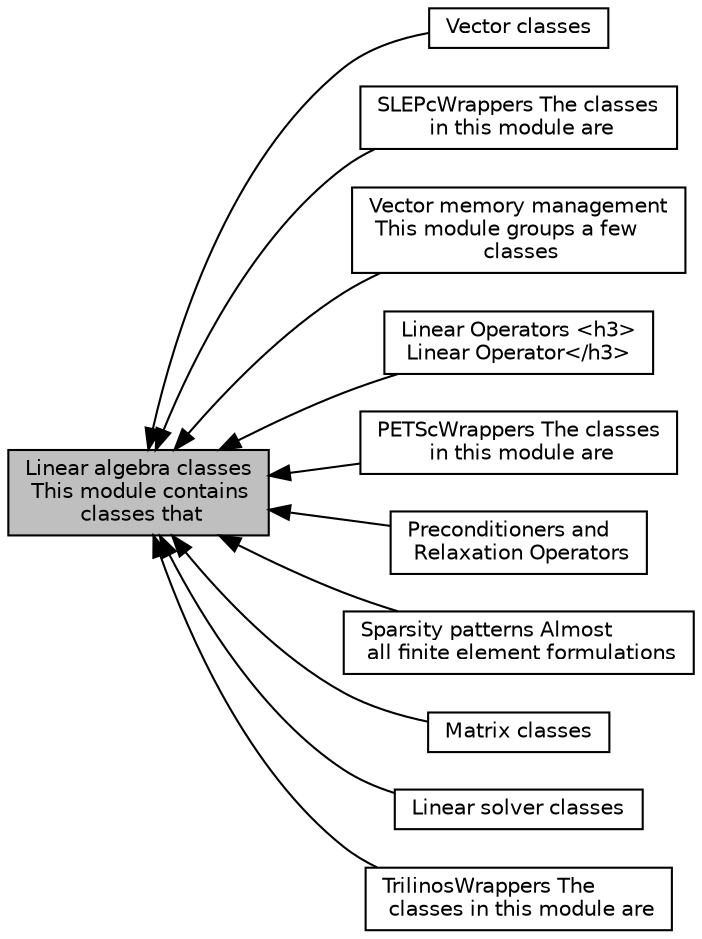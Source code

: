 digraph "Linear algebra classes This module contains classes that"
{
  edge [fontname="Helvetica",fontsize="10",labelfontname="Helvetica",labelfontsize="10"];
  node [fontname="Helvetica",fontsize="10",shape=box];
  rankdir=LR;
  Node11 [label="Vector classes",height=0.2,width=0.4,color="black", fillcolor="white", style="filled",URL="$group__Vectors.html",tooltip="Here, we list all the classes that satisfy the VectorType concept and may be used in linear solvers (..."];
  Node6 [label="SLEPcWrappers The classes\l in this module are",height=0.2,width=0.4,color="black", fillcolor="white", style="filled",URL="$group__SLEPcWrappers.html",tooltip="wrappers around functionality provided by the SLEPc library. All classes and functions in this group ..."];
  Node10 [label="Vector memory management\l This module groups a few\l classes",height=0.2,width=0.4,color="black", fillcolor="white", style="filled",URL="$group__VMemory.html",tooltip="that are used to avoid allocating and deallocating vectors over and over in iterative procedures...."];
  Node2 [label="Linear Operators \<h3\>\lLinear Operator\</h3\>",height=0.2,width=0.4,color="black", fillcolor="white", style="filled",URL="$group__LAOperators.html",tooltip="deal.II includes support for describing linear transformations in a very general way...."];
  Node1 [label="Linear algebra classes\l This module contains\l classes that",height=0.2,width=0.4,color="black", fillcolor="grey75", style="filled", fontcolor="black",tooltip="involve linear algebra, i.e., those associated with matrices, vectors, and the solution of linear sys..."];
  Node4 [label="PETScWrappers The classes\l in this module are",height=0.2,width=0.4,color="black", fillcolor="white", style="filled",URL="$group__PETScWrappers.html",tooltip="wrappers around functionality provided by the PETSc library. They provide a modern object-oriented in..."];
  Node5 [label="Preconditioners and\l Relaxation Operators",height=0.2,width=0.4,color="black", fillcolor="white", style="filled",URL="$group__Preconditioners.html",tooltip=" "];
  Node8 [label="Sparsity patterns Almost\l all finite element formulations",height=0.2,width=0.4,color="black", fillcolor="white", style="filled",URL="$group__Sparsity.html",tooltip="lead to matrices that are \"sparse\", i.e., for which the number of nonzero elements per row is (i) rel..."];
  Node3 [label="Matrix classes",height=0.2,width=0.4,color="black", fillcolor="white", style="filled",URL="$group__Matrices.html",tooltip="deal.II comes with a number of different matrix classes, tailored to the various purposes for which m..."];
  Node7 [label="Linear solver classes",height=0.2,width=0.4,color="black", fillcolor="white", style="filled",URL="$group__Solvers.html",tooltip="In order to work properly, solvers that take matrix and vector classes as template arguments require ..."];
  Node9 [label="TrilinosWrappers The\l classes in this module are",height=0.2,width=0.4,color="black", fillcolor="white", style="filled",URL="$group__TrilinosWrappers.html",tooltip="wrappers around functionality provided by the Trilinos library. They provide a modern object-oriented..."];
  Node1->Node2 [shape=plaintext, dir="back", style="solid"];
  Node1->Node3 [shape=plaintext, dir="back", style="solid"];
  Node1->Node4 [shape=plaintext, dir="back", style="solid"];
  Node1->Node5 [shape=plaintext, dir="back", style="solid"];
  Node1->Node6 [shape=plaintext, dir="back", style="solid"];
  Node1->Node7 [shape=plaintext, dir="back", style="solid"];
  Node1->Node8 [shape=plaintext, dir="back", style="solid"];
  Node1->Node9 [shape=plaintext, dir="back", style="solid"];
  Node1->Node10 [shape=plaintext, dir="back", style="solid"];
  Node1->Node11 [shape=plaintext, dir="back", style="solid"];
}
